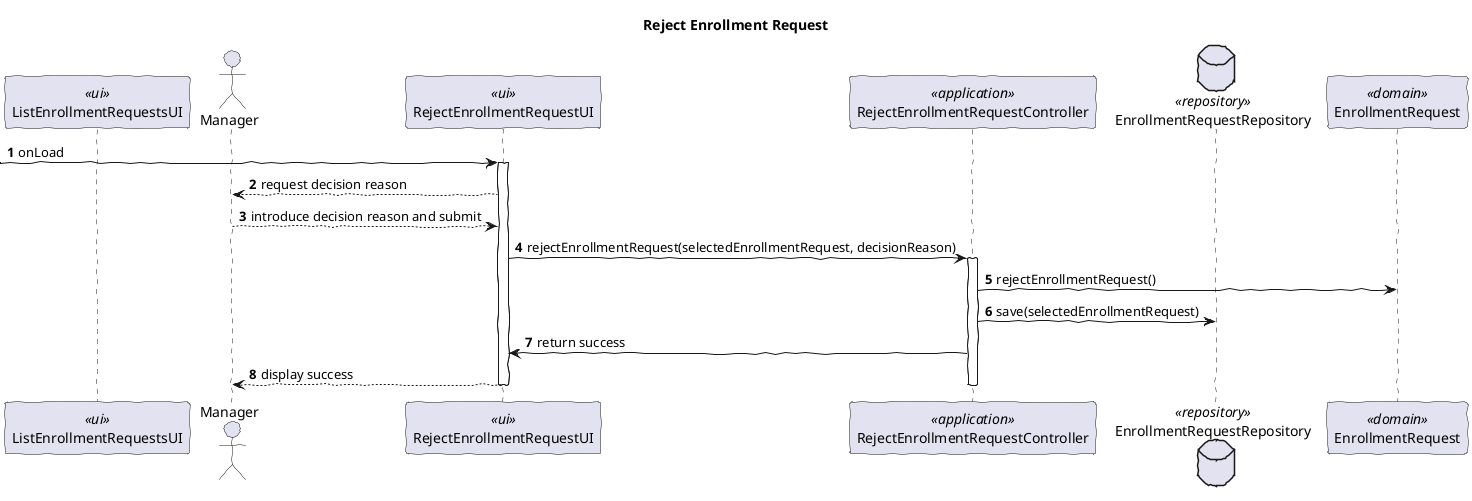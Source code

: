 @startuml

autonumber
skinparam handwritten true
skinparam packageStyle rect
skinparam defaultFontName FG Virgil
skinparam shadowing false

title Reject Enrollment Request

participant "ListEnrollmentRequestsUI" as LUI <<ui>>
actor "Manager" as M
participant "RejectEnrollmentRequestUI" as UI <<ui>>
participant "RejectEnrollmentRequestController" as Controller <<application>>
database "EnrollmentRequestRepository" as ERepo <<repository>>
participant "EnrollmentRequest" as Er <<domain>>

-> UI: onLoad

activate UI

UI --> M: request decision reason

M --> UI: introduce decision reason and submit

UI -> Controller: rejectEnrollmentRequest(selectedEnrollmentRequest, decisionReason)

activate Controller

Controller -> Er: rejectEnrollmentRequest()

Controller -> ERepo: save(selectedEnrollmentRequest)

Controller -> UI: return success

UI --> M: display success

deactivate Controller

deactivate UI

@enduml

